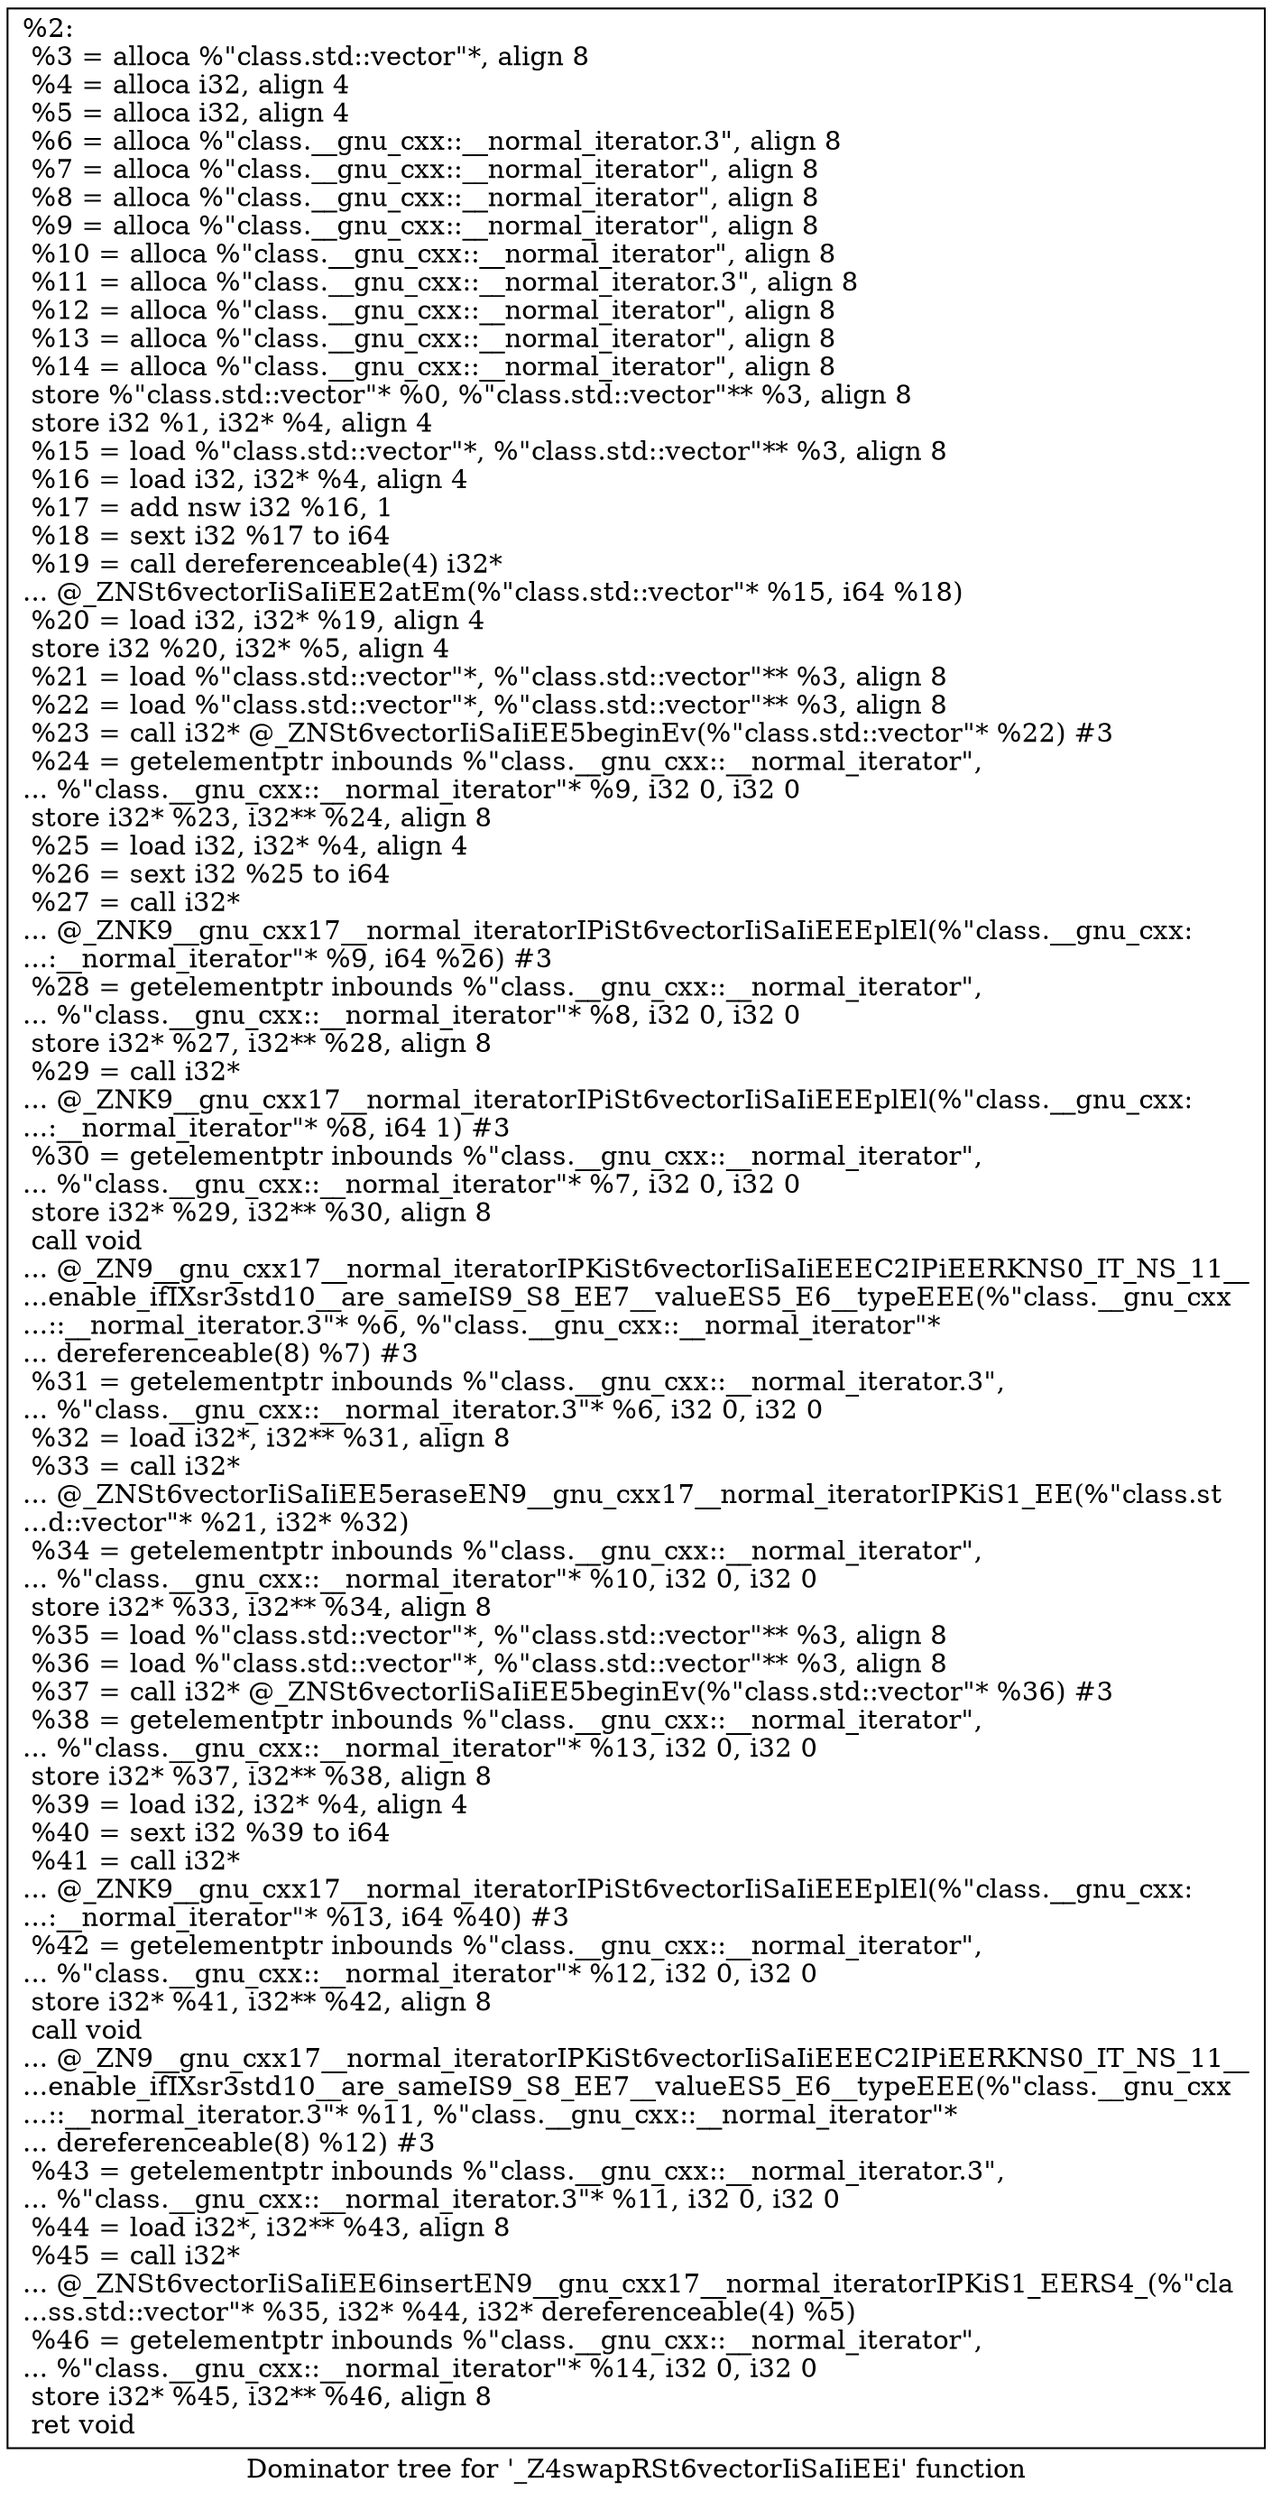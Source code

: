 digraph "Dominator tree for '_Z4swapRSt6vectorIiSaIiEEi' function" {
	label="Dominator tree for '_Z4swapRSt6vectorIiSaIiEEi' function";

	Node0x1418200 [shape=record,label="{%2:\l  %3 = alloca %\"class.std::vector\"*, align 8\l  %4 = alloca i32, align 4\l  %5 = alloca i32, align 4\l  %6 = alloca %\"class.__gnu_cxx::__normal_iterator.3\", align 8\l  %7 = alloca %\"class.__gnu_cxx::__normal_iterator\", align 8\l  %8 = alloca %\"class.__gnu_cxx::__normal_iterator\", align 8\l  %9 = alloca %\"class.__gnu_cxx::__normal_iterator\", align 8\l  %10 = alloca %\"class.__gnu_cxx::__normal_iterator\", align 8\l  %11 = alloca %\"class.__gnu_cxx::__normal_iterator.3\", align 8\l  %12 = alloca %\"class.__gnu_cxx::__normal_iterator\", align 8\l  %13 = alloca %\"class.__gnu_cxx::__normal_iterator\", align 8\l  %14 = alloca %\"class.__gnu_cxx::__normal_iterator\", align 8\l  store %\"class.std::vector\"* %0, %\"class.std::vector\"** %3, align 8\l  store i32 %1, i32* %4, align 4\l  %15 = load %\"class.std::vector\"*, %\"class.std::vector\"** %3, align 8\l  %16 = load i32, i32* %4, align 4\l  %17 = add nsw i32 %16, 1\l  %18 = sext i32 %17 to i64\l  %19 = call dereferenceable(4) i32*\l... @_ZNSt6vectorIiSaIiEE2atEm(%\"class.std::vector\"* %15, i64 %18)\l  %20 = load i32, i32* %19, align 4\l  store i32 %20, i32* %5, align 4\l  %21 = load %\"class.std::vector\"*, %\"class.std::vector\"** %3, align 8\l  %22 = load %\"class.std::vector\"*, %\"class.std::vector\"** %3, align 8\l  %23 = call i32* @_ZNSt6vectorIiSaIiEE5beginEv(%\"class.std::vector\"* %22) #3\l  %24 = getelementptr inbounds %\"class.__gnu_cxx::__normal_iterator\",\l... %\"class.__gnu_cxx::__normal_iterator\"* %9, i32 0, i32 0\l  store i32* %23, i32** %24, align 8\l  %25 = load i32, i32* %4, align 4\l  %26 = sext i32 %25 to i64\l  %27 = call i32*\l... @_ZNK9__gnu_cxx17__normal_iteratorIPiSt6vectorIiSaIiEEEplEl(%\"class.__gnu_cxx:\l...:__normal_iterator\"* %9, i64 %26) #3\l  %28 = getelementptr inbounds %\"class.__gnu_cxx::__normal_iterator\",\l... %\"class.__gnu_cxx::__normal_iterator\"* %8, i32 0, i32 0\l  store i32* %27, i32** %28, align 8\l  %29 = call i32*\l... @_ZNK9__gnu_cxx17__normal_iteratorIPiSt6vectorIiSaIiEEEplEl(%\"class.__gnu_cxx:\l...:__normal_iterator\"* %8, i64 1) #3\l  %30 = getelementptr inbounds %\"class.__gnu_cxx::__normal_iterator\",\l... %\"class.__gnu_cxx::__normal_iterator\"* %7, i32 0, i32 0\l  store i32* %29, i32** %30, align 8\l  call void\l... @_ZN9__gnu_cxx17__normal_iteratorIPKiSt6vectorIiSaIiEEEC2IPiEERKNS0_IT_NS_11__\l...enable_ifIXsr3std10__are_sameIS9_S8_EE7__valueES5_E6__typeEEE(%\"class.__gnu_cxx\l...::__normal_iterator.3\"* %6, %\"class.__gnu_cxx::__normal_iterator\"*\l... dereferenceable(8) %7) #3\l  %31 = getelementptr inbounds %\"class.__gnu_cxx::__normal_iterator.3\",\l... %\"class.__gnu_cxx::__normal_iterator.3\"* %6, i32 0, i32 0\l  %32 = load i32*, i32** %31, align 8\l  %33 = call i32*\l... @_ZNSt6vectorIiSaIiEE5eraseEN9__gnu_cxx17__normal_iteratorIPKiS1_EE(%\"class.st\l...d::vector\"* %21, i32* %32)\l  %34 = getelementptr inbounds %\"class.__gnu_cxx::__normal_iterator\",\l... %\"class.__gnu_cxx::__normal_iterator\"* %10, i32 0, i32 0\l  store i32* %33, i32** %34, align 8\l  %35 = load %\"class.std::vector\"*, %\"class.std::vector\"** %3, align 8\l  %36 = load %\"class.std::vector\"*, %\"class.std::vector\"** %3, align 8\l  %37 = call i32* @_ZNSt6vectorIiSaIiEE5beginEv(%\"class.std::vector\"* %36) #3\l  %38 = getelementptr inbounds %\"class.__gnu_cxx::__normal_iterator\",\l... %\"class.__gnu_cxx::__normal_iterator\"* %13, i32 0, i32 0\l  store i32* %37, i32** %38, align 8\l  %39 = load i32, i32* %4, align 4\l  %40 = sext i32 %39 to i64\l  %41 = call i32*\l... @_ZNK9__gnu_cxx17__normal_iteratorIPiSt6vectorIiSaIiEEEplEl(%\"class.__gnu_cxx:\l...:__normal_iterator\"* %13, i64 %40) #3\l  %42 = getelementptr inbounds %\"class.__gnu_cxx::__normal_iterator\",\l... %\"class.__gnu_cxx::__normal_iterator\"* %12, i32 0, i32 0\l  store i32* %41, i32** %42, align 8\l  call void\l... @_ZN9__gnu_cxx17__normal_iteratorIPKiSt6vectorIiSaIiEEEC2IPiEERKNS0_IT_NS_11__\l...enable_ifIXsr3std10__are_sameIS9_S8_EE7__valueES5_E6__typeEEE(%\"class.__gnu_cxx\l...::__normal_iterator.3\"* %11, %\"class.__gnu_cxx::__normal_iterator\"*\l... dereferenceable(8) %12) #3\l  %43 = getelementptr inbounds %\"class.__gnu_cxx::__normal_iterator.3\",\l... %\"class.__gnu_cxx::__normal_iterator.3\"* %11, i32 0, i32 0\l  %44 = load i32*, i32** %43, align 8\l  %45 = call i32*\l... @_ZNSt6vectorIiSaIiEE6insertEN9__gnu_cxx17__normal_iteratorIPKiS1_EERS4_(%\"cla\l...ss.std::vector\"* %35, i32* %44, i32* dereferenceable(4) %5)\l  %46 = getelementptr inbounds %\"class.__gnu_cxx::__normal_iterator\",\l... %\"class.__gnu_cxx::__normal_iterator\"* %14, i32 0, i32 0\l  store i32* %45, i32** %46, align 8\l  ret void\l}"];
}
